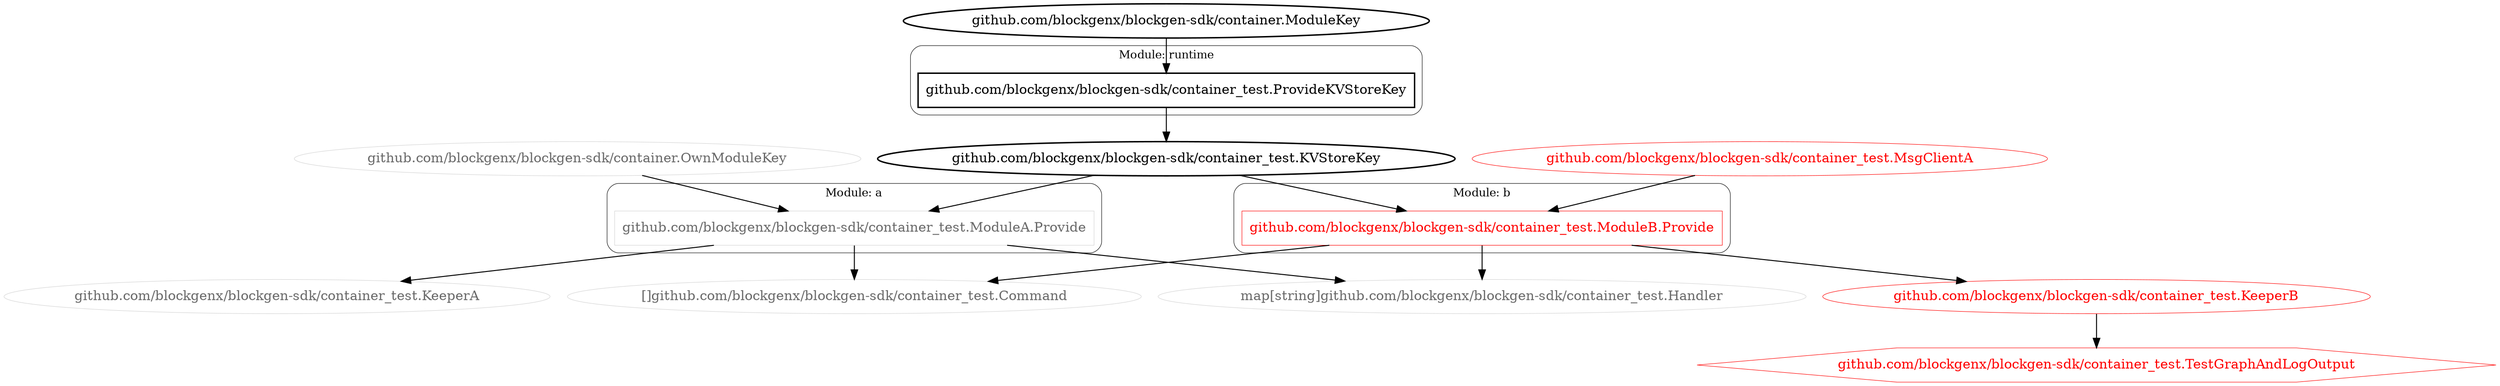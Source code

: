 digraph "" {
    subgraph "cluster_a" {
      graph [fontsize="12.0", label="Module: a", penwidth="0.5", style="rounded"];
      "github.com/blockgenx/blockgen-sdk/container_test.ModuleA.Provide"[color="lightgrey", fontcolor="dimgrey", penwidth="0.5", shape="box"];
    }

    subgraph "cluster_b" {
      graph [fontsize="12.0", label="Module: b", penwidth="0.5", style="rounded"];
      "github.com/blockgenx/blockgen-sdk/container_test.ModuleB.Provide"[color="red", fontcolor="red", penwidth="0.5", shape="box"];
    }

    subgraph "cluster_runtime" {
      graph [fontsize="12.0", label="Module: runtime", penwidth="0.5", style="rounded"];
      "github.com/blockgenx/blockgen-sdk/container_test.ProvideKVStoreKey"[color="black", fontcolor="black", penwidth="1.5", shape="box"];
    }

  "[]github.com/blockgenx/blockgen-sdk/container_test.Command"[color="lightgrey", comment="many-per-container", fontcolor="dimgrey", penwidth="0.5"];
  "github.com/blockgenx/blockgen-sdk/container.ModuleKey"[color="black", fontcolor="black", penwidth="1.5"];
  "github.com/blockgenx/blockgen-sdk/container.OwnModuleKey"[color="lightgrey", fontcolor="dimgrey", penwidth="0.5"];
  "github.com/blockgenx/blockgen-sdk/container_test.KVStoreKey"[color="black", fontcolor="black", penwidth="1.5"];
  "github.com/blockgenx/blockgen-sdk/container_test.KeeperA"[color="lightgrey", fontcolor="dimgrey", penwidth="0.5"];
  "github.com/blockgenx/blockgen-sdk/container_test.KeeperB"[color="red", fontcolor="red", penwidth="0.5"];
  "github.com/blockgenx/blockgen-sdk/container_test.MsgClientA"[color="red", fontcolor="red", penwidth="0.5"];
  "github.com/blockgenx/blockgen-sdk/container_test.TestGraphAndLogOutput"[color="red", fontcolor="red", penwidth="0.5", shape="hexagon"];
  "map[string]github.com/blockgenx/blockgen-sdk/container_test.Handler"[color="lightgrey", comment="one-per-module", fontcolor="dimgrey", penwidth="0.5"];
  "github.com/blockgenx/blockgen-sdk/container.ModuleKey" -> "github.com/blockgenx/blockgen-sdk/container_test.ProvideKVStoreKey";
  "github.com/blockgenx/blockgen-sdk/container_test.ProvideKVStoreKey" -> "github.com/blockgenx/blockgen-sdk/container_test.KVStoreKey";
  "github.com/blockgenx/blockgen-sdk/container_test.KVStoreKey" -> "github.com/blockgenx/blockgen-sdk/container_test.ModuleA.Provide";
  "github.com/blockgenx/blockgen-sdk/container.OwnModuleKey" -> "github.com/blockgenx/blockgen-sdk/container_test.ModuleA.Provide";
  "github.com/blockgenx/blockgen-sdk/container_test.ModuleA.Provide" -> "github.com/blockgenx/blockgen-sdk/container_test.KeeperA";
  "github.com/blockgenx/blockgen-sdk/container_test.ModuleA.Provide" -> "map[string]github.com/blockgenx/blockgen-sdk/container_test.Handler";
  "github.com/blockgenx/blockgen-sdk/container_test.ModuleA.Provide" -> "[]github.com/blockgenx/blockgen-sdk/container_test.Command";
  "github.com/blockgenx/blockgen-sdk/container_test.KVStoreKey" -> "github.com/blockgenx/blockgen-sdk/container_test.ModuleB.Provide";
  "github.com/blockgenx/blockgen-sdk/container_test.MsgClientA" -> "github.com/blockgenx/blockgen-sdk/container_test.ModuleB.Provide";
  "github.com/blockgenx/blockgen-sdk/container_test.ModuleB.Provide" -> "github.com/blockgenx/blockgen-sdk/container_test.KeeperB";
  "github.com/blockgenx/blockgen-sdk/container_test.ModuleB.Provide" -> "[]github.com/blockgenx/blockgen-sdk/container_test.Command";
  "github.com/blockgenx/blockgen-sdk/container_test.ModuleB.Provide" -> "map[string]github.com/blockgenx/blockgen-sdk/container_test.Handler";
  "github.com/blockgenx/blockgen-sdk/container_test.KeeperB" -> "github.com/blockgenx/blockgen-sdk/container_test.TestGraphAndLogOutput";
}

